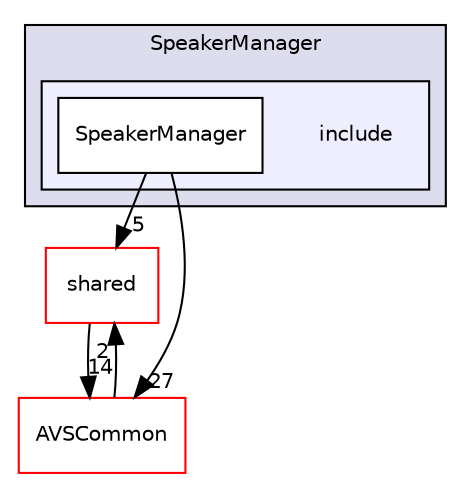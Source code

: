 digraph "/workplace/avs-device-sdk/CapabilityAgents/SpeakerManager/include" {
  compound=true
  node [ fontsize="10", fontname="Helvetica"];
  edge [ labelfontsize="10", labelfontname="Helvetica"];
  subgraph clusterdir_bc46a16e1ec7aec8565980dcd59aba5c {
    graph [ bgcolor="#ddddee", pencolor="black", label="SpeakerManager" fontname="Helvetica", fontsize="10", URL="dir_bc46a16e1ec7aec8565980dcd59aba5c.html"]
  subgraph clusterdir_58f46be1458388d2fc10aa8246ff1704 {
    graph [ bgcolor="#eeeeff", pencolor="black", label="" URL="dir_58f46be1458388d2fc10aa8246ff1704.html"];
    dir_58f46be1458388d2fc10aa8246ff1704 [shape=plaintext label="include"];
    dir_a869cc6fda2838386502524bc993d90a [shape=box label="SpeakerManager" color="black" fillcolor="white" style="filled" URL="dir_a869cc6fda2838386502524bc993d90a.html"];
  }
  }
  dir_9982052f7ce695d12571567315b2fafa [shape=box label="shared" fillcolor="white" style="filled" color="red" URL="dir_9982052f7ce695d12571567315b2fafa.html"];
  dir_13e65effb2bde530b17b3d5eefcd0266 [shape=box label="AVSCommon" fillcolor="white" style="filled" color="red" URL="dir_13e65effb2bde530b17b3d5eefcd0266.html"];
  dir_9982052f7ce695d12571567315b2fafa->dir_13e65effb2bde530b17b3d5eefcd0266 [headlabel="14", labeldistance=1.5 headhref="dir_000598_000017.html"];
  dir_a869cc6fda2838386502524bc993d90a->dir_9982052f7ce695d12571567315b2fafa [headlabel="5", labeldistance=1.5 headhref="dir_000411_000598.html"];
  dir_a869cc6fda2838386502524bc993d90a->dir_13e65effb2bde530b17b3d5eefcd0266 [headlabel="27", labeldistance=1.5 headhref="dir_000411_000017.html"];
  dir_13e65effb2bde530b17b3d5eefcd0266->dir_9982052f7ce695d12571567315b2fafa [headlabel="2", labeldistance=1.5 headhref="dir_000017_000598.html"];
}
